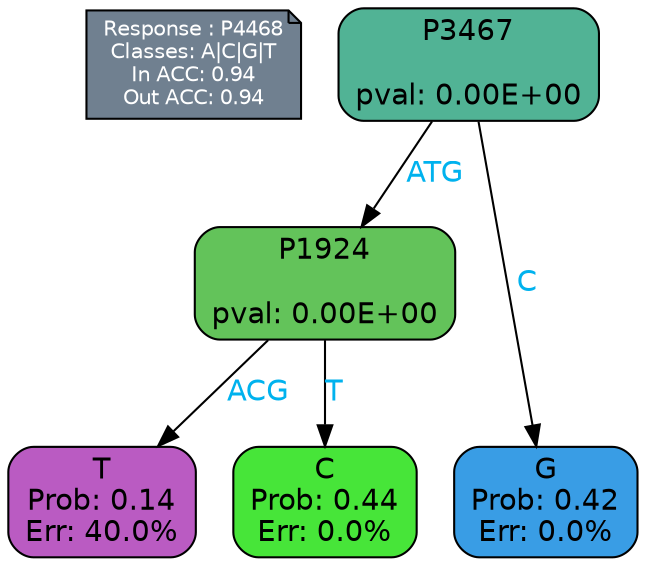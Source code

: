 digraph Tree {
node [shape=box, style="filled, rounded", color="black", fontname=helvetica] ;
graph [ranksep=equally, splines=polylines, bgcolor=transparent, dpi=600] ;
edge [fontname=helvetica] ;
LEGEND [label="Response : P4468
Classes: A|C|G|T
In ACC: 0.94
Out ACC: 0.94
",shape=note,align=left,style=filled,fillcolor="slategray",fontcolor="white",fontsize=10];1 [label="P3467

pval: 0.00E+00", fillcolor="#51b395"] ;
2 [label="P1924

pval: 0.00E+00", fillcolor="#63c35a"] ;
3 [label="T
Prob: 0.14
Err: 40.0%", fillcolor="#ba5bc2"] ;
4 [label="C
Prob: 0.44
Err: 0.0%", fillcolor="#47e539"] ;
5 [label="G
Prob: 0.42
Err: 0.0%", fillcolor="#399de5"] ;
1 -> 2 [label="ATG",fontcolor=deepskyblue2] ;
1 -> 5 [label="C",fontcolor=deepskyblue2] ;
2 -> 3 [label="ACG",fontcolor=deepskyblue2] ;
2 -> 4 [label="T",fontcolor=deepskyblue2] ;
{rank = same; 3;4;5;}{rank = same; LEGEND;1;}}
